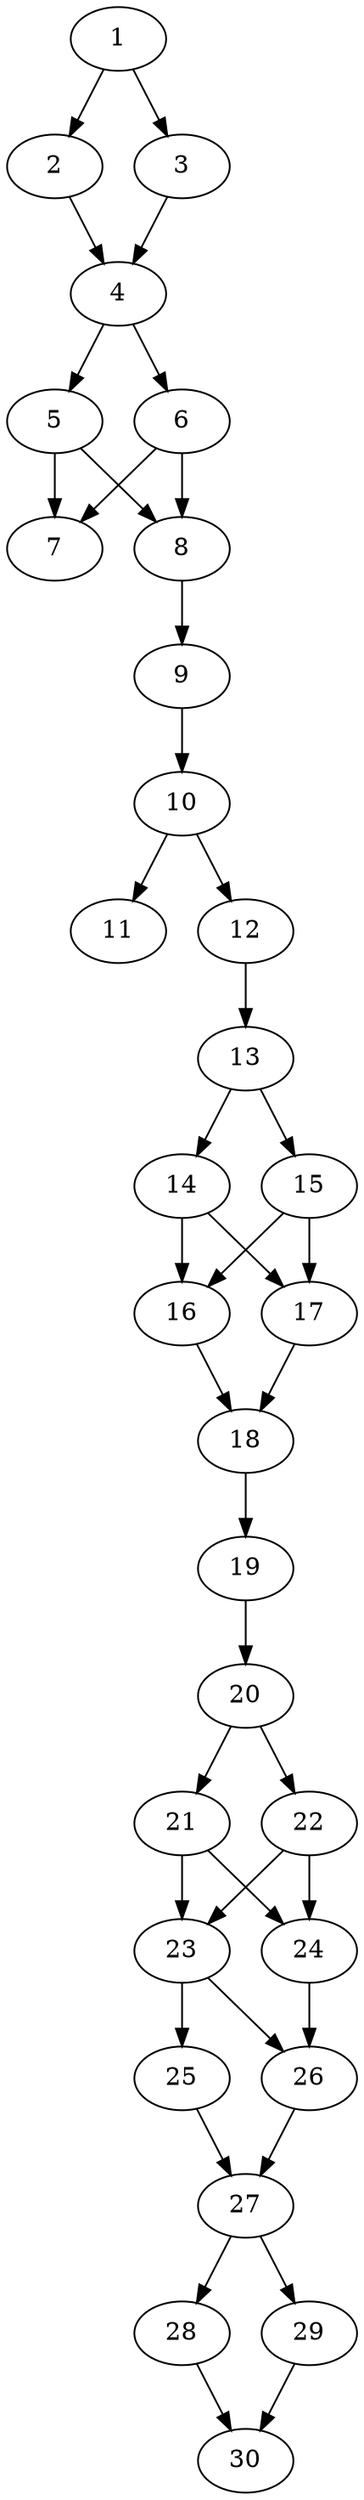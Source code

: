 // DAG automatically generated by daggen at Thu Oct  3 14:04:19 2019
// ./daggen --dot -n 30 --ccr 0.5 --fat 0.3 --regular 0.5 --density 0.9 --mindata 5242880 --maxdata 52428800 
digraph G {
  1 [size="19179520", alpha="0.14", expect_size="9589760"] 
  1 -> 2 [size ="9589760"]
  1 -> 3 [size ="9589760"]
  2 [size="12361728", alpha="0.02", expect_size="6180864"] 
  2 -> 4 [size ="6180864"]
  3 [size="74485760", alpha="0.17", expect_size="37242880"] 
  3 -> 4 [size ="37242880"]
  4 [size="49754112", alpha="0.06", expect_size="24877056"] 
  4 -> 5 [size ="24877056"]
  4 -> 6 [size ="24877056"]
  5 [size="31643648", alpha="0.17", expect_size="15821824"] 
  5 -> 7 [size ="15821824"]
  5 -> 8 [size ="15821824"]
  6 [size="96917504", alpha="0.18", expect_size="48458752"] 
  6 -> 7 [size ="48458752"]
  6 -> 8 [size ="48458752"]
  7 [size="80316416", alpha="0.09", expect_size="40158208"] 
  8 [size="70262784", alpha="0.19", expect_size="35131392"] 
  8 -> 9 [size ="35131392"]
  9 [size="94197760", alpha="0.10", expect_size="47098880"] 
  9 -> 10 [size ="47098880"]
  10 [size="91340800", alpha="0.03", expect_size="45670400"] 
  10 -> 11 [size ="45670400"]
  10 -> 12 [size ="45670400"]
  11 [size="52262912", alpha="0.20", expect_size="26131456"] 
  12 [size="21760000", alpha="0.17", expect_size="10880000"] 
  12 -> 13 [size ="10880000"]
  13 [size="28979200", alpha="0.13", expect_size="14489600"] 
  13 -> 14 [size ="14489600"]
  13 -> 15 [size ="14489600"]
  14 [size="12824576", alpha="0.10", expect_size="6412288"] 
  14 -> 16 [size ="6412288"]
  14 -> 17 [size ="6412288"]
  15 [size="38926336", alpha="0.13", expect_size="19463168"] 
  15 -> 16 [size ="19463168"]
  15 -> 17 [size ="19463168"]
  16 [size="26845184", alpha="0.04", expect_size="13422592"] 
  16 -> 18 [size ="13422592"]
  17 [size="19443712", alpha="0.05", expect_size="9721856"] 
  17 -> 18 [size ="9721856"]
  18 [size="61798400", alpha="0.14", expect_size="30899200"] 
  18 -> 19 [size ="30899200"]
  19 [size="54953984", alpha="0.03", expect_size="27476992"] 
  19 -> 20 [size ="27476992"]
  20 [size="103841792", alpha="0.14", expect_size="51920896"] 
  20 -> 21 [size ="51920896"]
  20 -> 22 [size ="51920896"]
  21 [size="22827008", alpha="0.06", expect_size="11413504"] 
  21 -> 23 [size ="11413504"]
  21 -> 24 [size ="11413504"]
  22 [size="21295104", alpha="0.19", expect_size="10647552"] 
  22 -> 23 [size ="10647552"]
  22 -> 24 [size ="10647552"]
  23 [size="102369280", alpha="0.05", expect_size="51184640"] 
  23 -> 25 [size ="51184640"]
  23 -> 26 [size ="51184640"]
  24 [size="68458496", alpha="0.20", expect_size="34229248"] 
  24 -> 26 [size ="34229248"]
  25 [size="20484096", alpha="0.19", expect_size="10242048"] 
  25 -> 27 [size ="10242048"]
  26 [size="80893952", alpha="0.16", expect_size="40446976"] 
  26 -> 27 [size ="40446976"]
  27 [size="101926912", alpha="0.08", expect_size="50963456"] 
  27 -> 28 [size ="50963456"]
  27 -> 29 [size ="50963456"]
  28 [size="29372416", alpha="0.13", expect_size="14686208"] 
  28 -> 30 [size ="14686208"]
  29 [size="96086016", alpha="0.16", expect_size="48043008"] 
  29 -> 30 [size ="48043008"]
  30 [size="16855040", alpha="0.16", expect_size="8427520"] 
}
